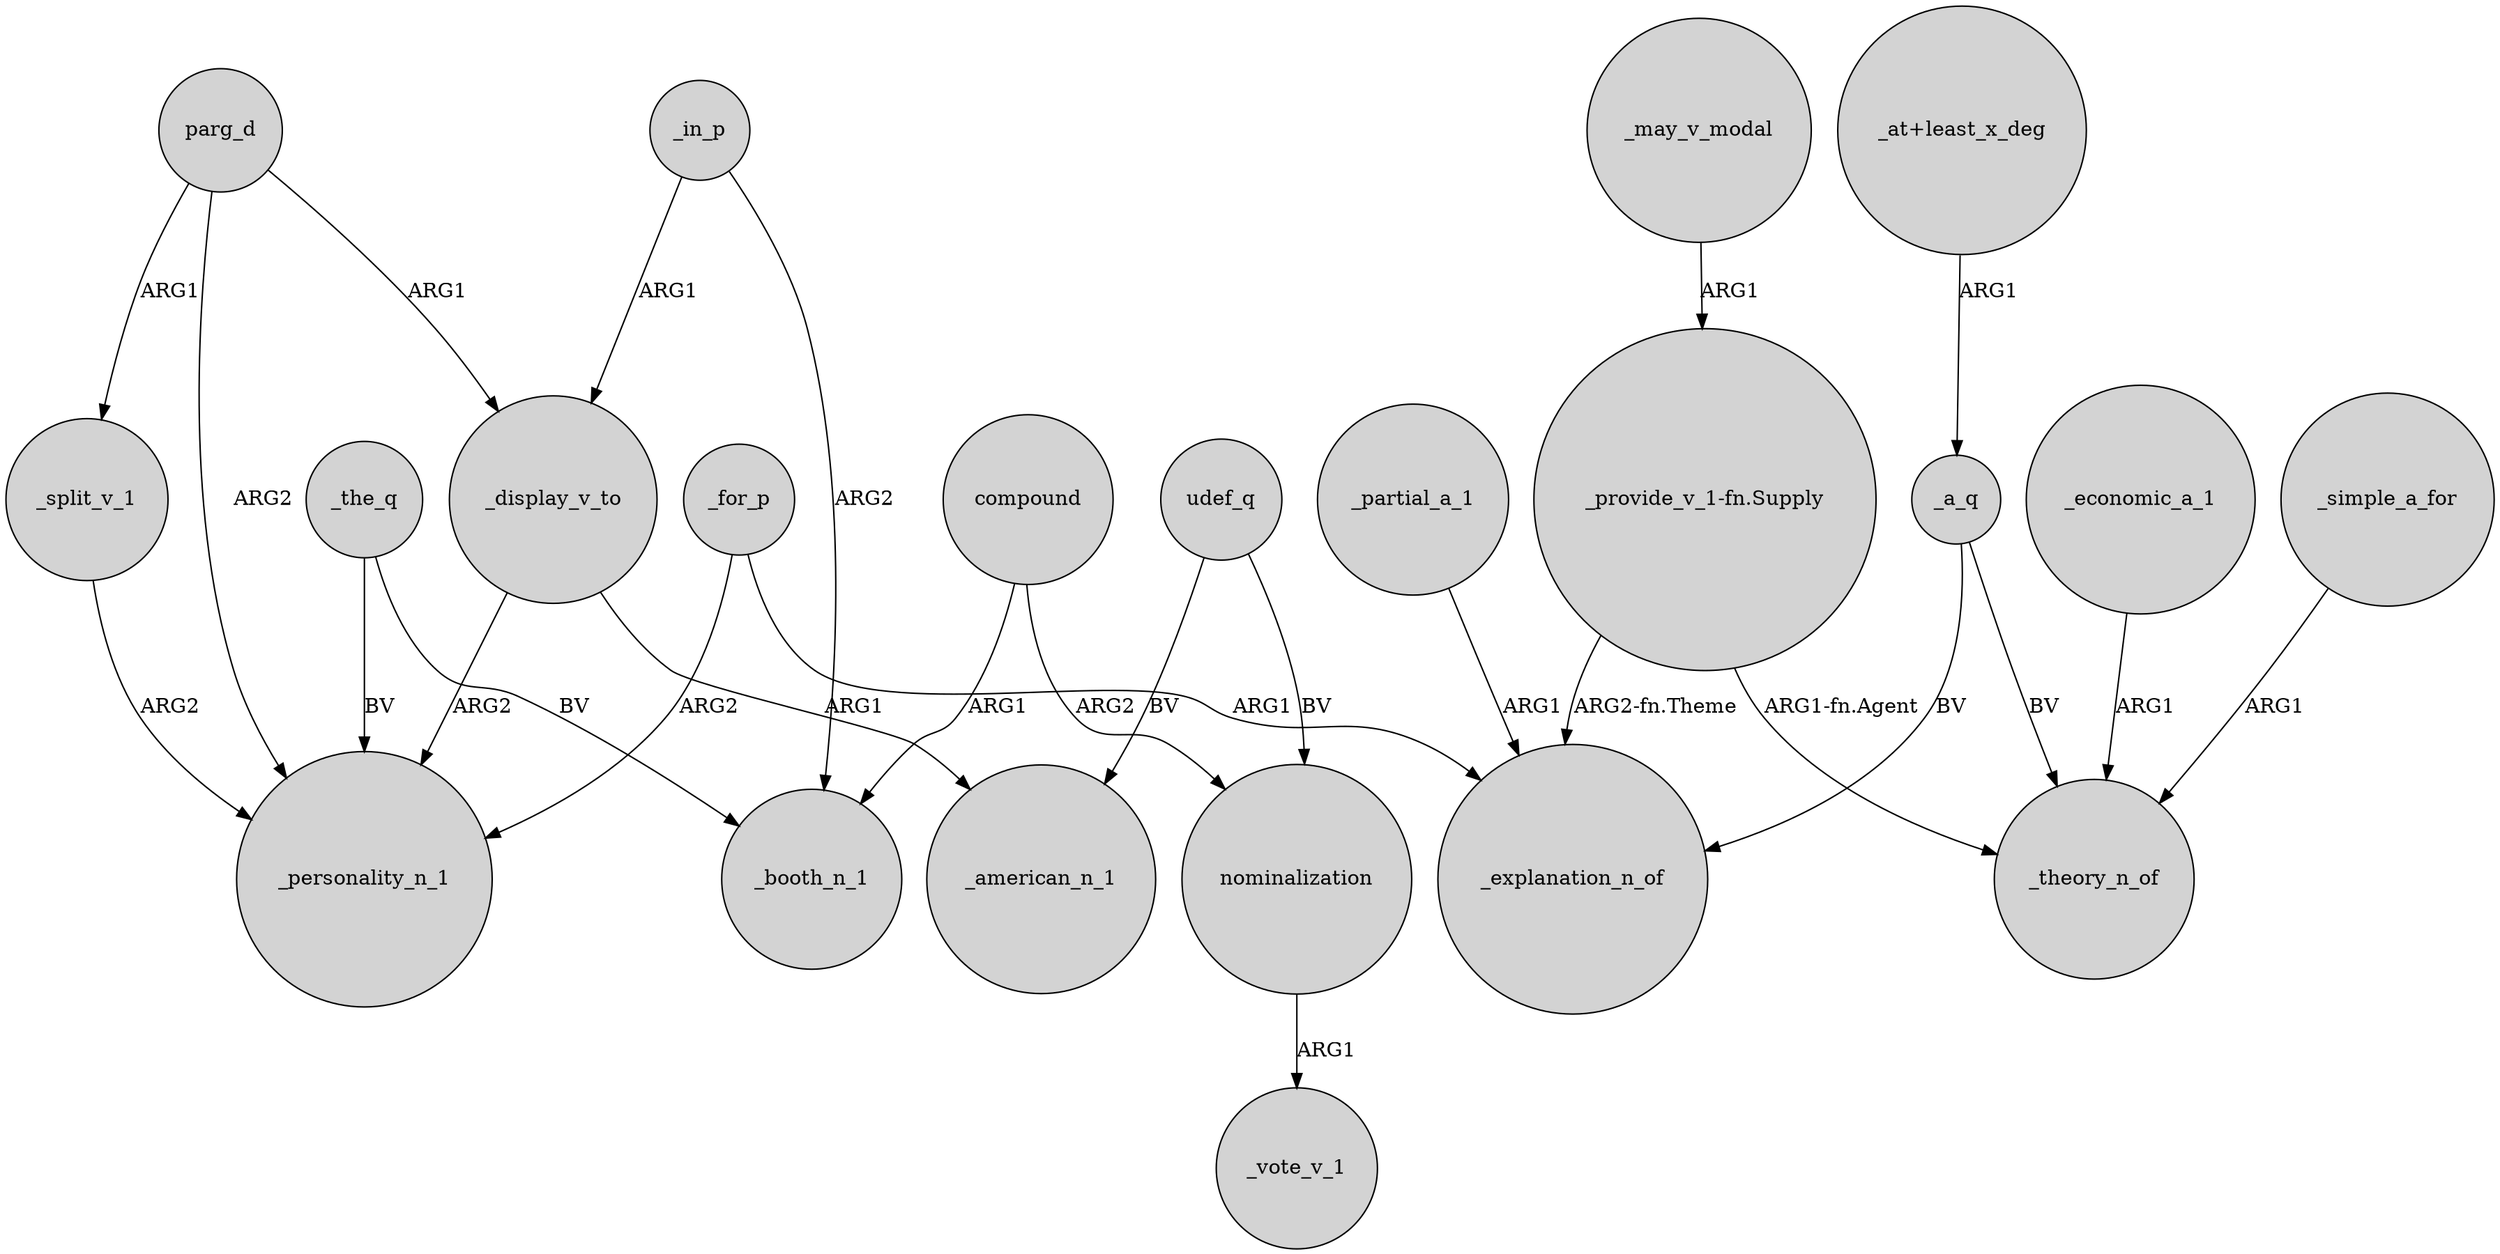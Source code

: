 digraph {
	node [shape=circle style=filled]
	parg_d -> _display_v_to [label=ARG1]
	_for_p -> _personality_n_1 [label=ARG2]
	_a_q -> _explanation_n_of [label=BV]
	nominalization -> _vote_v_1 [label=ARG1]
	"_provide_v_1-fn.Supply" -> _theory_n_of [label="ARG1-fn.Agent"]
	_partial_a_1 -> _explanation_n_of [label=ARG1]
	_the_q -> _booth_n_1 [label=BV]
	_simple_a_for -> _theory_n_of [label=ARG1]
	compound -> _booth_n_1 [label=ARG1]
	compound -> nominalization [label=ARG2]
	_for_p -> _explanation_n_of [label=ARG1]
	_economic_a_1 -> _theory_n_of [label=ARG1]
	parg_d -> _personality_n_1 [label=ARG2]
	"_at+least_x_deg" -> _a_q [label=ARG1]
	_display_v_to -> _american_n_1 [label=ARG1]
	_the_q -> _personality_n_1 [label=BV]
	_a_q -> _theory_n_of [label=BV]
	"_provide_v_1-fn.Supply" -> _explanation_n_of [label="ARG2-fn.Theme"]
	_display_v_to -> _personality_n_1 [label=ARG2]
	udef_q -> _american_n_1 [label=BV]
	udef_q -> nominalization [label=BV]
	_in_p -> _display_v_to [label=ARG1]
	_split_v_1 -> _personality_n_1 [label=ARG2]
	_may_v_modal -> "_provide_v_1-fn.Supply" [label=ARG1]
	parg_d -> _split_v_1 [label=ARG1]
	_in_p -> _booth_n_1 [label=ARG2]
}
